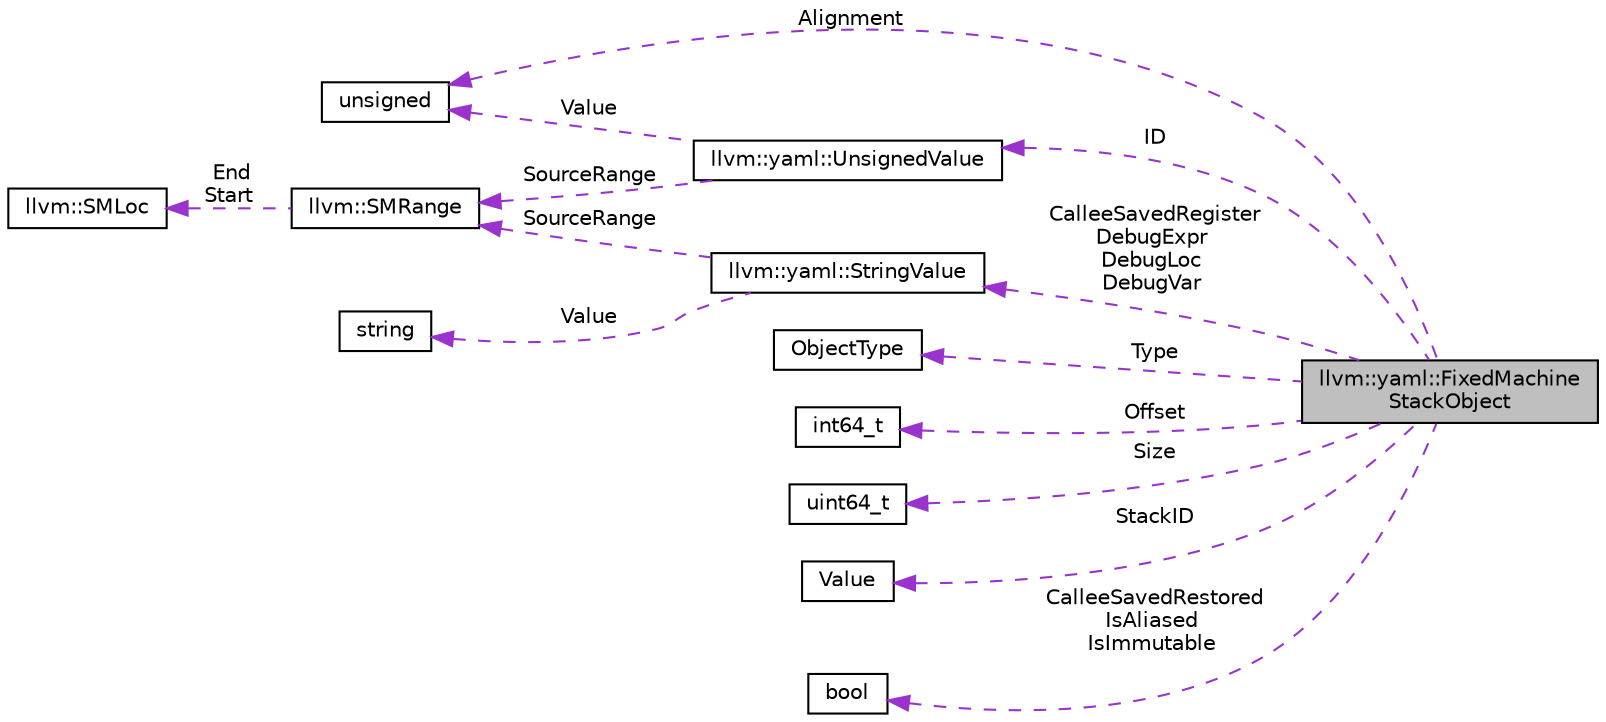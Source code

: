 digraph "llvm::yaml::FixedMachineStackObject"
{
 // LATEX_PDF_SIZE
  bgcolor="transparent";
  edge [fontname="Helvetica",fontsize="10",labelfontname="Helvetica",labelfontsize="10"];
  node [fontname="Helvetica",fontsize="10",shape="box"];
  rankdir="LR";
  Node1 [label="llvm::yaml::FixedMachine\lStackObject",height=0.2,width=0.4,color="black", fillcolor="grey75", style="filled", fontcolor="black",tooltip="Serializable representation of the fixed stack object from the MachineFrameInfo class."];
  Node2 -> Node1 [dir="back",color="darkorchid3",fontsize="10",style="dashed",label=" ID" ,fontname="Helvetica"];
  Node2 [label="llvm::yaml::UnsignedValue",height=0.2,width=0.4,color="black",URL="$structllvm_1_1yaml_1_1UnsignedValue.html",tooltip="A wrapper around unsigned which contains a source range that's being set during parsing."];
  Node3 -> Node2 [dir="back",color="darkorchid3",fontsize="10",style="dashed",label=" Value" ,fontname="Helvetica"];
  Node3 [label="unsigned",height=0.2,width=0.4,color="black",URL="$classunsigned.html",tooltip=" "];
  Node4 -> Node2 [dir="back",color="darkorchid3",fontsize="10",style="dashed",label=" SourceRange" ,fontname="Helvetica"];
  Node4 [label="llvm::SMRange",height=0.2,width=0.4,color="black",URL="$classllvm_1_1SMRange.html",tooltip="Represents a range in source code."];
  Node5 -> Node4 [dir="back",color="darkorchid3",fontsize="10",style="dashed",label=" End\nStart" ,fontname="Helvetica"];
  Node5 [label="llvm::SMLoc",height=0.2,width=0.4,color="black",URL="$classllvm_1_1SMLoc.html",tooltip="Represents a location in source code."];
  Node6 -> Node1 [dir="back",color="darkorchid3",fontsize="10",style="dashed",label=" Type" ,fontname="Helvetica"];
  Node6 [label="ObjectType",height=0.2,width=0.4,color="black",tooltip=" "];
  Node7 -> Node1 [dir="back",color="darkorchid3",fontsize="10",style="dashed",label=" Offset" ,fontname="Helvetica"];
  Node7 [label="int64_t",height=0.2,width=0.4,color="black",tooltip=" "];
  Node8 -> Node1 [dir="back",color="darkorchid3",fontsize="10",style="dashed",label=" Size" ,fontname="Helvetica"];
  Node8 [label="uint64_t",height=0.2,width=0.4,color="black",tooltip=" "];
  Node3 -> Node1 [dir="back",color="darkorchid3",fontsize="10",style="dashed",label=" Alignment" ,fontname="Helvetica"];
  Node9 -> Node1 [dir="back",color="darkorchid3",fontsize="10",style="dashed",label=" StackID" ,fontname="Helvetica"];
  Node9 [label="Value",height=0.2,width=0.4,color="black",tooltip=" "];
  Node10 -> Node1 [dir="back",color="darkorchid3",fontsize="10",style="dashed",label=" CalleeSavedRestored\nIsAliased\nIsImmutable" ,fontname="Helvetica"];
  Node10 [label="bool",height=0.2,width=0.4,color="black",URL="$classbool.html",tooltip=" "];
  Node11 -> Node1 [dir="back",color="darkorchid3",fontsize="10",style="dashed",label=" CalleeSavedRegister\nDebugExpr\nDebugLoc\nDebugVar" ,fontname="Helvetica"];
  Node11 [label="llvm::yaml::StringValue",height=0.2,width=0.4,color="black",URL="$structllvm_1_1yaml_1_1StringValue.html",tooltip="A wrapper around std::string which contains a source range that's being set during parsing."];
  Node12 -> Node11 [dir="back",color="darkorchid3",fontsize="10",style="dashed",label=" Value" ,fontname="Helvetica"];
  Node12 [label="string",height=0.2,width=0.4,color="black",tooltip=" "];
  Node4 -> Node11 [dir="back",color="darkorchid3",fontsize="10",style="dashed",label=" SourceRange" ,fontname="Helvetica"];
}
